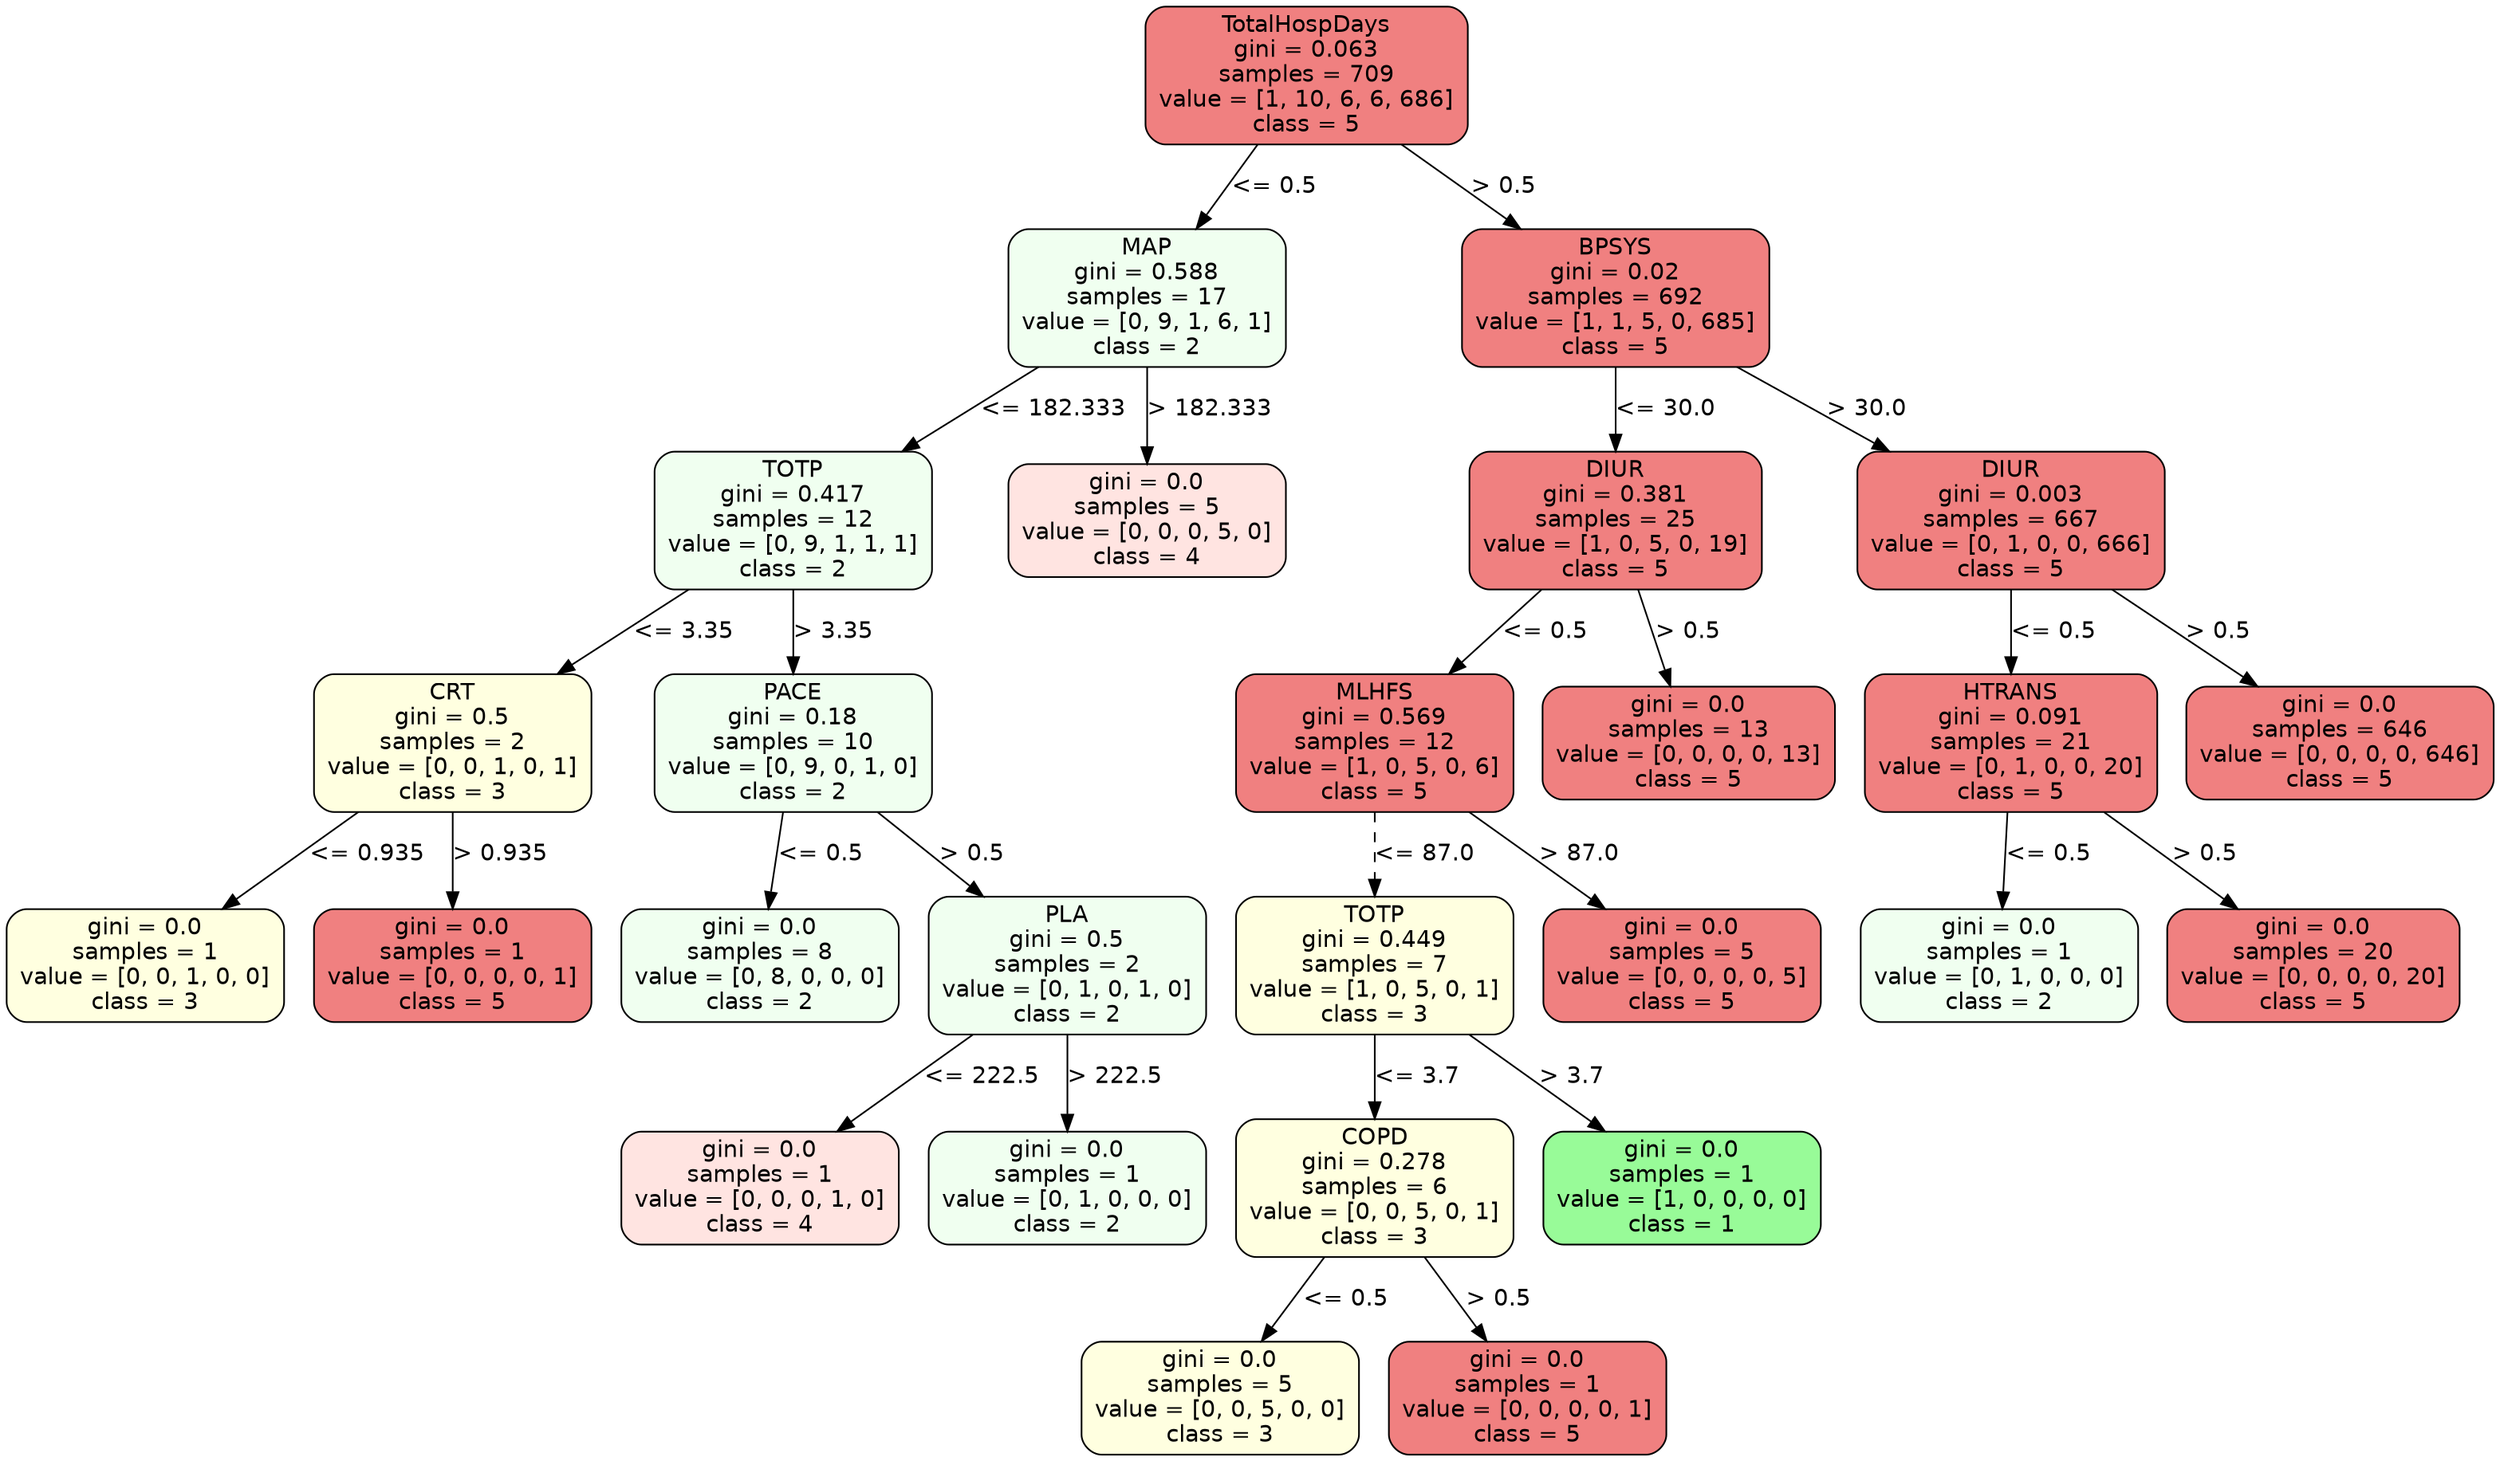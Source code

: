 strict digraph Tree {
	graph [bb="0,0,1497,872"];
	node [color=black,
		fontname=helvetica,
		label="\N",
		shape=box,
		style="filled, rounded"
	];
	edge [fontname=helvetica];
	0	[fillcolor=lightcoral,
		height=1.1528,
		label="TotalHospDays\ngini = 0.063\nsamples = 709\nvalue = [1, 10, 6, 6, 686]\nclass = 5",
		pos="782.5,830.5",
		width=2.6944];
	1	[fillcolor=honeydew,
		height=1.1528,
		label="MAP\ngini = 0.588\nsamples = 17\nvalue = [0, 9, 1, 6, 1]\nclass = 2",
		pos="686.5,696.5",
		width=2.3194];
	0 -> 1	[label="<= 0.5",
		labelangle=45,
		labeldistance=2.5,
		lp="763.5,763.5",
		op="<=",
		param=0.5,
		pos="e,716.15,738.27 752.91,788.82 743.24,775.52 732.39,760.6 722.31,746.74",
		style=solid];
	12	[fillcolor=lightcoral,
		height=1.1528,
		label="BPSYS\ngini = 0.02\nsamples = 692\nvalue = [1, 1, 5, 0, 685]\nclass = 5",
		pos="968.5,696.5",
		width=2.5694];
	0 -> 12	[label="> 0.5",
		labelangle=-45,
		labeldistance=2.5,
		lp="901.5,763.5",
		op=">",
		param=0.5,
		pos="e,911.22,738.15 839.57,789 859.56,774.81 882.17,758.77 902.81,744.12",
		style=solid];
	2	[fillcolor=honeydew,
		height=1.1528,
		label="TOTP\ngini = 0.417\nsamples = 12\nvalue = [0, 9, 1, 1, 1]\nclass = 2",
		pos="473.5,562.5",
		width=2.3194];
	1 -> 2	[label="<= 182.333",
		lp="630.5,629.5",
		op="<=",
		param=182.333,
		pos="e,539.1,604.15 621.15,655 597.95,640.62 571.67,624.34 547.78,609.53",
		style=solid];
	11	[fillcolor=mistyrose,
		height=0.94444,
		label="gini = 0.0\nsamples = 5\nvalue = [0, 0, 0, 5, 0]\nclass = 4",
		pos="686.5,562.5",
		width=2.3194];
	1 -> 11	[label="> 182.333",
		lp="724.5,629.5",
		op=">",
		param=182.333,
		pos="e,686.5,596.74 686.5,654.82 686.5,639.68 686.5,622.44 686.5,607.05",
		style=solid];
	3	[fillcolor=lightyellow,
		height=1.1528,
		label="CRT\ngini = 0.5\nsamples = 2\nvalue = [0, 0, 1, 0, 1]\nclass = 3",
		pos="268.5,428.5",
		width=2.3194];
	2 -> 3	[label="<= 3.35",
		lp="408,495.5",
		op="<=",
		param=3.35,
		pos="e,331.63,470.15 410.6,521 388.37,506.68 363.2,490.48 340.29,475.73",
		style=solid];
	6	[fillcolor=honeydew,
		height=1.1528,
		label="PACE\ngini = 0.18\nsamples = 10\nvalue = [0, 9, 0, 1, 0]\nclass = 2",
		pos="473.5,428.5",
		width=2.3194];
	2 -> 6	[label="> 3.35",
		lp="498,495.5",
		op=">",
		param=3.35,
		pos="e,473.5,470.27 473.5,520.82 473.5,508.02 473.5,493.73 473.5,480.32",
		style=solid];
	4	[fillcolor=lightyellow,
		height=0.94444,
		label="gini = 0.0\nsamples = 1\nvalue = [0, 0, 1, 0, 0]\nclass = 3",
		pos="83.5,294.5",
		width=2.3194];
	3 -> 4	[label="<= 0.935",
		lp="217.5,361.5",
		op="<=",
		param=0.935,
		pos="e,129.91,328.62 211.74,387 188.37,370.33 161.41,351.09 138.26,334.57",
		style=solid];
	5	[fillcolor=lightcoral,
		height=0.94444,
		label="gini = 0.0\nsamples = 1\nvalue = [0, 0, 0, 0, 1]\nclass = 5",
		pos="268.5,294.5",
		width=2.3194];
	3 -> 5	[label="> 0.935",
		lp="297.5,361.5",
		op=">",
		param=0.935,
		pos="e,268.5,328.74 268.5,386.82 268.5,371.68 268.5,354.44 268.5,339.05",
		style=solid];
	7	[fillcolor=honeydew,
		height=0.94444,
		label="gini = 0.0\nsamples = 8\nvalue = [0, 8, 0, 0, 0]\nclass = 2",
		pos="453.5,294.5",
		width=2.3194];
	6 -> 7	[label="<= 0.5",
		lp="490.5,361.5",
		op="<=",
		param=0.5,
		pos="e,458.54,328.74 467.34,386.82 465.04,371.68 462.43,354.44 460.1,339.05",
		style=solid];
	8	[fillcolor=honeydew,
		height=1.1528,
		label="PLA\ngini = 0.5\nsamples = 2\nvalue = [0, 1, 0, 1, 0]\nclass = 2",
		pos="638.5,294.5",
		width=2.3194];
	6 -> 8	[label="> 0.5",
		lp="581.5,361.5",
		op=">",
		param=0.5,
		pos="e,587.82,336.05 524.35,386.82 541.84,372.83 561.57,357.04 579.64,342.59",
		style=solid];
	9	[fillcolor=mistyrose,
		height=0.94444,
		label="gini = 0.0\nsamples = 1\nvalue = [0, 0, 0, 1, 0]\nclass = 4",
		pos="453.5,160.5",
		width=2.3194];
	8 -> 9	[label="<= 222.5",
		lp="587.5,227.5",
		op="<=",
		param=222.5,
		pos="e,499.91,194.62 581.74,253 558.37,236.33 531.41,217.09 508.26,200.57",
		style=solid];
	10	[fillcolor=honeydew,
		height=0.94444,
		label="gini = 0.0\nsamples = 1\nvalue = [0, 1, 0, 0, 0]\nclass = 2",
		pos="638.5,160.5",
		width=2.3194];
	8 -> 10	[label="> 222.5",
		lp="667.5,227.5",
		op=">",
		param=222.5,
		pos="e,638.5,194.74 638.5,252.82 638.5,237.68 638.5,220.44 638.5,205.05",
		style=solid];
	13	[fillcolor=lightcoral,
		height=1.1528,
		label="DIUR\ngini = 0.381\nsamples = 25\nvalue = [1, 0, 5, 0, 19]\nclass = 5",
		pos="968.5,562.5",
		width=2.4444];
	12 -> 13	[label="<= 30.0",
		lp="999,629.5",
		op="<=",
		param=30.0,
		pos="e,968.5,604.27 968.5,654.82 968.5,642.02 968.5,627.73 968.5,614.32",
		style=solid];
	22	[fillcolor=lightcoral,
		height=1.1528,
		label="DIUR\ngini = 0.003\nsamples = 667\nvalue = [0, 1, 0, 0, 666]\nclass = 5",
		pos="1206.5,562.5",
		width=2.5694];
	12 -> 22	[label="> 30.0",
		lp="1120,629.5",
		op=">",
		param=30.0,
		pos="e,1133.2,604.15 1041.5,655 1067.7,640.5 1097.3,624.05 1124.2,609.14",
		style=solid];
	14	[fillcolor=lightcoral,
		height=1.1528,
		label="MLHFS\ngini = 0.569\nsamples = 12\nvalue = [1, 0, 5, 0, 6]\nclass = 5",
		pos="823.5,428.5",
		width=2.3194];
	13 -> 14	[label="<= 0.5",
		lp="926.5,495.5",
		op="<=",
		param=0.5,
		pos="e,868.29,470.27 923.81,520.82 908.65,507.02 891.58,491.48 875.88,477.18",
		style=solid];
	21	[fillcolor=lightcoral,
		height=0.94444,
		label="gini = 0.0\nsamples = 13\nvalue = [0, 0, 0, 0, 13]\nclass = 5",
		pos="1012.5,428.5",
		width=2.4444];
	13 -> 21	[label="> 0.5",
		lp="1012.5,495.5",
		op=">",
		param=0.5,
		pos="e,1001.4,462.74 982.06,520.82 987.16,505.53 992.96,488.11 998.13,472.61",
		style=solid];
	15	[fillcolor=lightyellow,
		height=1.1528,
		label="TOTP\ngini = 0.449\nsamples = 7\nvalue = [1, 0, 5, 0, 1]\nclass = 3",
		pos="823.5,294.5",
		width=2.3194];
	14 -> 15	[label="<= 87.0",
		lp="854,361.5",
		op="<=",
		param=87.0,
		pos="e,823.5,336.27 823.5,386.82 823.5,374.02 823.5,359.73 823.5,346.32",
		style=dashed];
	20	[fillcolor=lightcoral,
		height=0.94444,
		label="gini = 0.0\nsamples = 5\nvalue = [0, 0, 0, 0, 5]\nclass = 5",
		pos="1008.5,294.5",
		width=2.3194];
	14 -> 20	[label="> 87.0",
		lp="947,361.5",
		op=">",
		param=87.0,
		pos="e,962.09,328.62 880.26,387 903.63,370.33 930.59,351.09 953.74,334.57",
		style=solid];
	16	[fillcolor=lightyellow,
		height=1.1528,
		label="COPD\ngini = 0.278\nsamples = 6\nvalue = [0, 0, 5, 0, 1]\nclass = 3",
		pos="823.5,160.5",
		width=2.3194];
	15 -> 16	[label="<= 3.7",
		lp="849.5,227.5",
		op="<=",
		param=3.7,
		pos="e,823.5,202.27 823.5,252.82 823.5,240.02 823.5,225.73 823.5,212.32",
		style=solid];
	19	[fillcolor=palegreen,
		height=0.94444,
		label="gini = 0.0\nsamples = 1\nvalue = [1, 0, 0, 0, 0]\nclass = 1",
		pos="1008.5,160.5",
		width=2.3194];
	15 -> 19	[label="> 3.7",
		lp="942.5,227.5",
		op=">",
		param=3.7,
		pos="e,962.09,194.62 880.26,253 903.63,236.33 930.59,217.09 953.74,200.57",
		style=solid];
	17	[fillcolor=lightyellow,
		height=0.94444,
		label="gini = 0.0\nsamples = 5\nvalue = [0, 0, 5, 0, 0]\nclass = 3",
		pos="730.5,34",
		width=2.3194];
	16 -> 17	[label="<= 0.5",
		lp="806.5,93.5",
		op="<=",
		param=0.5,
		pos="e,755.43,68.379 793.05,118.73 782.96,105.23 771.72,90.181 761.58,76.611",
		style=solid];
	18	[fillcolor=lightcoral,
		height=0.94444,
		label="gini = 0.0\nsamples = 1\nvalue = [0, 0, 0, 0, 1]\nclass = 5",
		pos="915.5,34",
		width=2.3194];
	16 -> 18	[label="> 0.5",
		lp="898.5,93.5",
		op=">",
		param=0.5,
		pos="e,890.83,68.379 853.62,118.73 863.61,105.23 874.72,90.181 884.75,76.611",
		style=solid];
	23	[fillcolor=lightcoral,
		height=1.1528,
		label="HTRANS\ngini = 0.091\nsamples = 21\nvalue = [0, 1, 0, 0, 20]\nclass = 5",
		pos="1206.5,428.5",
		width=2.4444];
	22 -> 23	[label="<= 0.5",
		lp="1232.5,495.5",
		op="<=",
		param=0.5,
		pos="e,1206.5,470.27 1206.5,520.82 1206.5,508.02 1206.5,493.73 1206.5,480.32",
		style=solid];
	26	[fillcolor=lightcoral,
		height=0.94444,
		label="gini = 0.0\nsamples = 646\nvalue = [0, 0, 0, 0, 646]\nclass = 5",
		pos="1404.5,428.5",
		width=2.5694];
	22 -> 26	[label="> 0.5",
		lp="1331.5,495.5",
		op=">",
		param=0.5,
		pos="e,1354.8,462.62 1267.3,521 1292.4,504.25 1321.4,484.92 1346.2,468.35",
		style=solid];
	24	[fillcolor=honeydew,
		height=0.94444,
		label="gini = 0.0\nsamples = 1\nvalue = [0, 1, 0, 0, 0]\nclass = 2",
		pos="1199.5,294.5",
		width=2.3194];
	23 -> 24	[label="<= 0.5",
		lp="1229.5,361.5",
		op="<=",
		param=0.5,
		pos="e,1201.3,328.74 1204.3,386.82 1203.5,371.68 1202.6,354.44 1201.8,339.05",
		style=solid];
	25	[fillcolor=lightcoral,
		height=0.94444,
		label="gini = 0.0\nsamples = 20\nvalue = [0, 0, 0, 0, 20]\nclass = 5",
		pos="1388.5,294.5",
		width=2.4444];
	23 -> 25	[label="> 0.5",
		lp="1323.5,361.5",
		op=">",
		param=0.5,
		pos="e,1343,328.53 1262.6,386.82 1285.6,370.15 1312,350.95 1334.8,334.47",
		style=solid];
}
